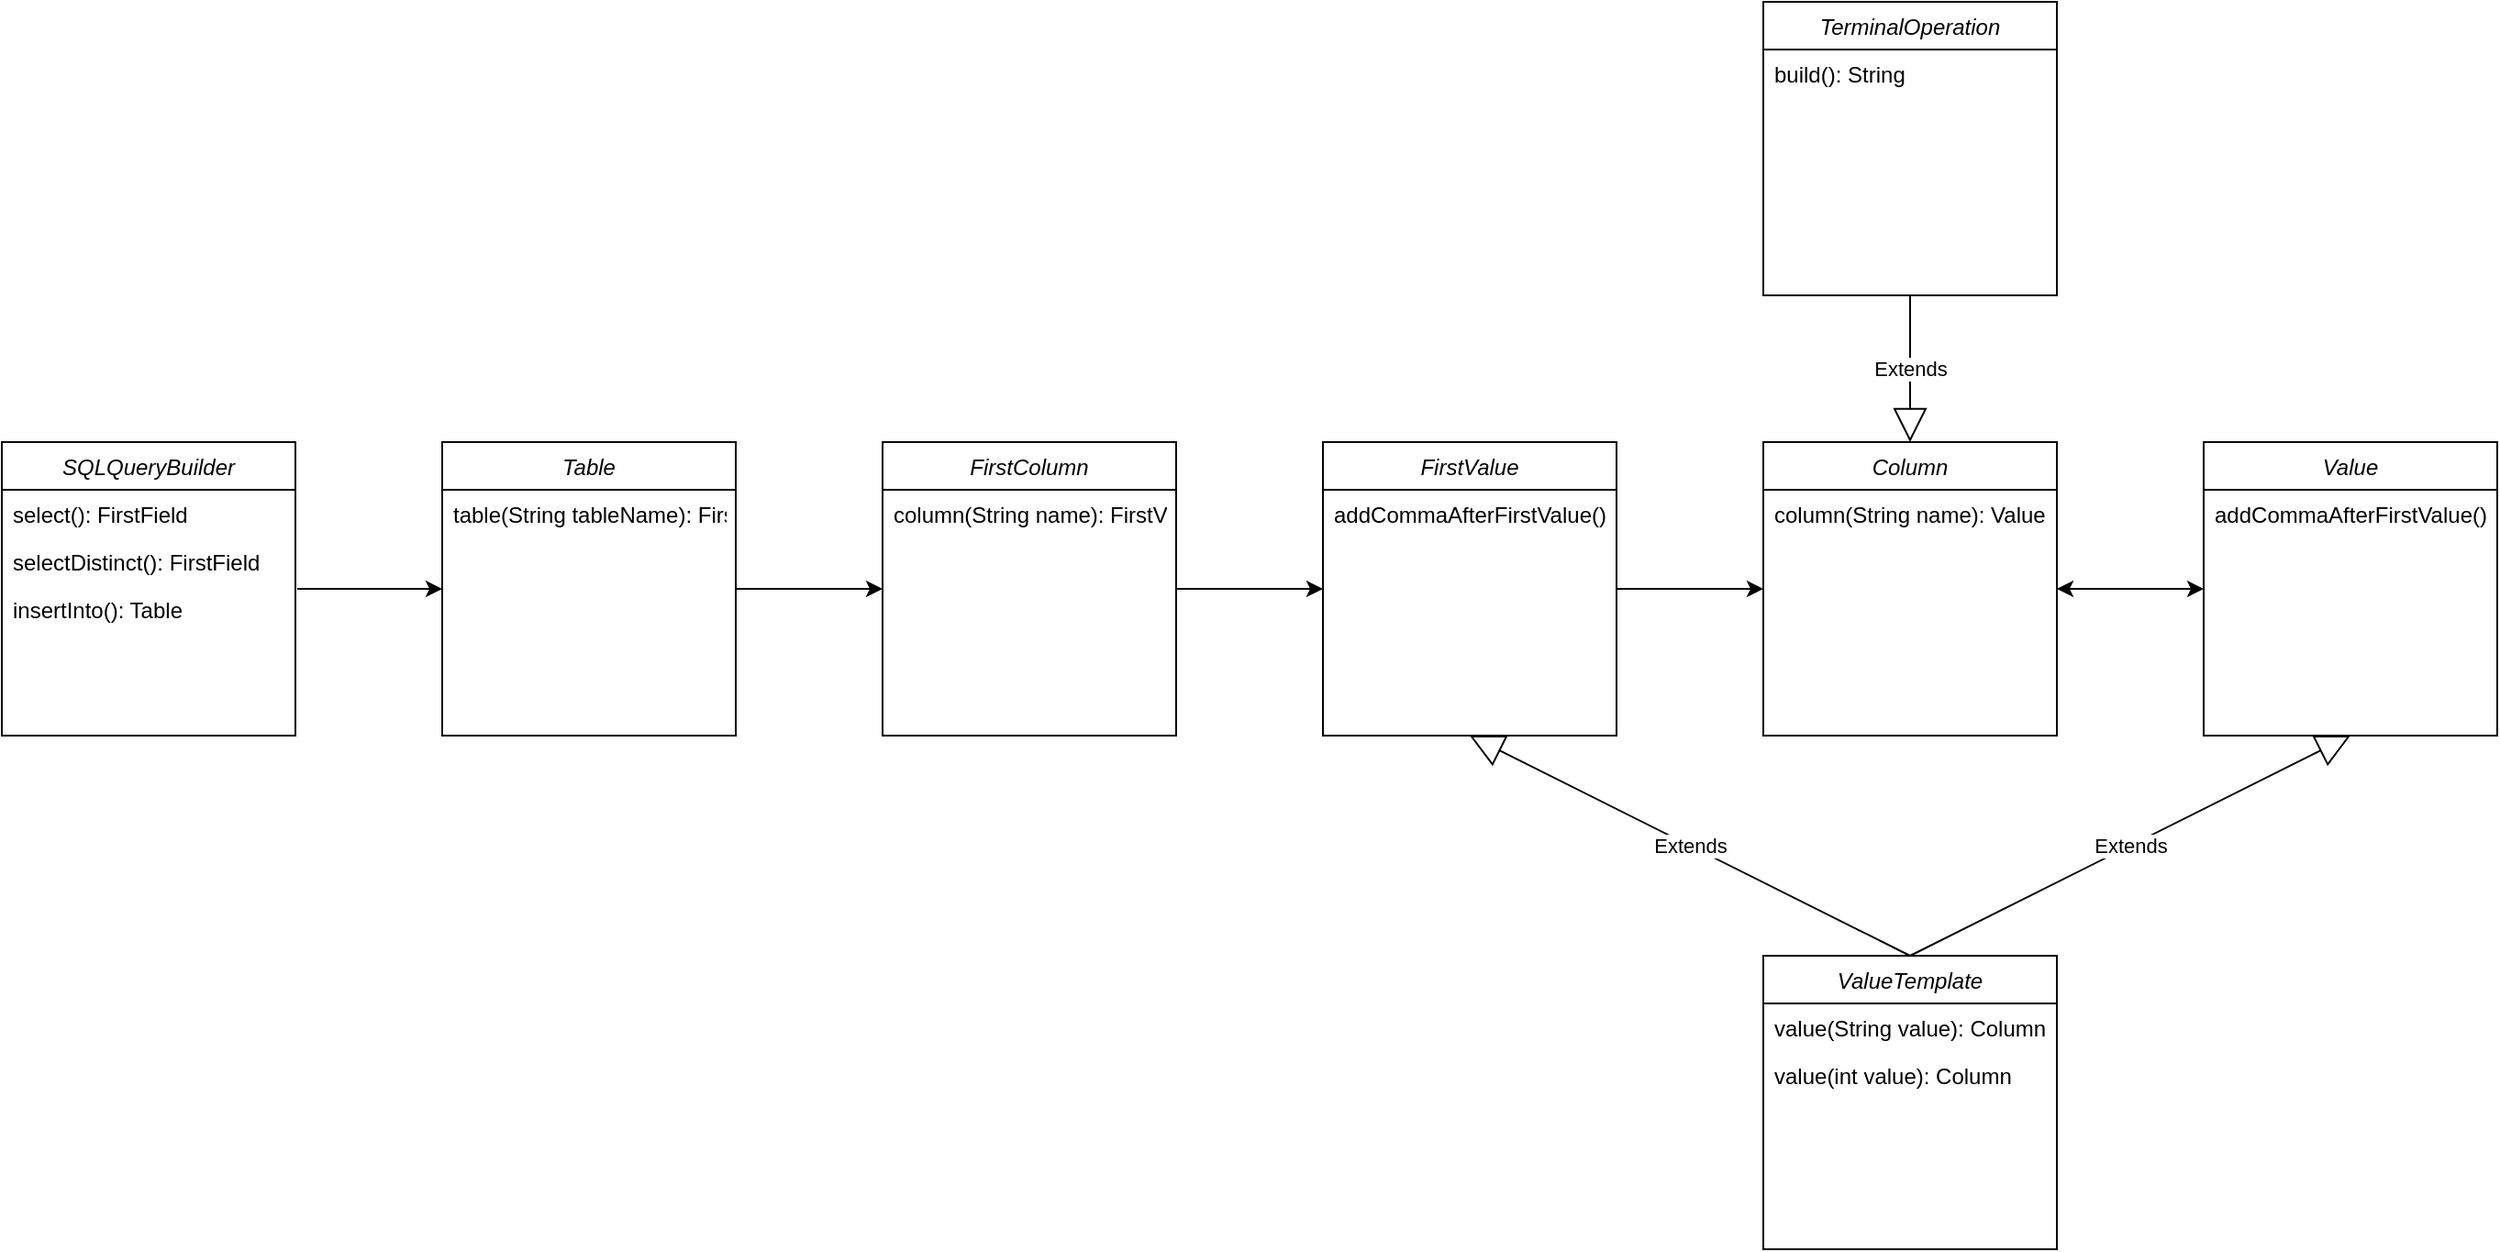 <mxfile version="14.6.7" type="device" pages="2"><diagram id="C5RBs43oDa-KdzZeNtuy" name="Page-1"><mxGraphModel dx="1026" dy="393" grid="1" gridSize="10" guides="1" tooltips="1" connect="1" arrows="1" fold="1" page="1" pageScale="1" pageWidth="827" pageHeight="1169" math="0" shadow="0"><root><mxCell id="WIyWlLk6GJQsqaUBKTNV-0"/><mxCell id="WIyWlLk6GJQsqaUBKTNV-1" parent="WIyWlLk6GJQsqaUBKTNV-0"/><mxCell id="zkfFHV4jXpPFQw0GAbJ--0" value="SQLQueryBuilder" style="swimlane;fontStyle=2;align=center;verticalAlign=top;childLayout=stackLayout;horizontal=1;startSize=26;horizontalStack=0;resizeParent=1;resizeLast=0;collapsible=1;marginBottom=0;rounded=0;shadow=0;strokeWidth=1;" parent="WIyWlLk6GJQsqaUBKTNV-1" vertex="1"><mxGeometry x="40" y="320" width="160" height="160" as="geometry"><mxRectangle x="230" y="140" width="160" height="26" as="alternateBounds"/></mxGeometry></mxCell><mxCell id="zkfFHV4jXpPFQw0GAbJ--1" value="select(): FirstField" style="text;align=left;verticalAlign=top;spacingLeft=4;spacingRight=4;overflow=hidden;rotatable=0;points=[[0,0.5],[1,0.5]];portConstraint=eastwest;" parent="zkfFHV4jXpPFQw0GAbJ--0" vertex="1"><mxGeometry y="26" width="160" height="26" as="geometry"/></mxCell><mxCell id="zkfFHV4jXpPFQw0GAbJ--2" value="selectDistinct(): FirstField" style="text;align=left;verticalAlign=top;spacingLeft=4;spacingRight=4;overflow=hidden;rotatable=0;points=[[0,0.5],[1,0.5]];portConstraint=eastwest;rounded=0;shadow=0;html=0;" parent="zkfFHV4jXpPFQw0GAbJ--0" vertex="1"><mxGeometry y="52" width="160" height="26" as="geometry"/></mxCell><mxCell id="zkfFHV4jXpPFQw0GAbJ--3" value="insertInto(): Table" style="text;align=left;verticalAlign=top;spacingLeft=4;spacingRight=4;overflow=hidden;rotatable=0;points=[[0,0.5],[1,0.5]];portConstraint=eastwest;rounded=0;shadow=0;html=0;" parent="zkfFHV4jXpPFQw0GAbJ--0" vertex="1"><mxGeometry y="78" width="160" height="26" as="geometry"/></mxCell><mxCell id="-A2ZZHXAHAgVEaAdOD_s-1" value="Column" style="swimlane;fontStyle=2;align=center;verticalAlign=top;childLayout=stackLayout;horizontal=1;startSize=26;horizontalStack=0;resizeParent=1;resizeLast=0;collapsible=1;marginBottom=0;rounded=0;shadow=0;strokeWidth=1;" parent="WIyWlLk6GJQsqaUBKTNV-1" vertex="1"><mxGeometry x="1000" y="320" width="160" height="160" as="geometry"><mxRectangle x="230" y="140" width="160" height="26" as="alternateBounds"/></mxGeometry></mxCell><mxCell id="-A2ZZHXAHAgVEaAdOD_s-2" value="column(String name): Value" style="text;align=left;verticalAlign=top;spacingLeft=4;spacingRight=4;overflow=hidden;rotatable=0;points=[[0,0.5],[1,0.5]];portConstraint=eastwest;" parent="-A2ZZHXAHAgVEaAdOD_s-1" vertex="1"><mxGeometry y="26" width="160" height="26" as="geometry"/></mxCell><mxCell id="-A2ZZHXAHAgVEaAdOD_s-5" value="Value" style="swimlane;fontStyle=2;align=center;verticalAlign=top;childLayout=stackLayout;horizontal=1;startSize=26;horizontalStack=0;resizeParent=1;resizeLast=0;collapsible=1;marginBottom=0;rounded=0;shadow=0;strokeWidth=1;" parent="WIyWlLk6GJQsqaUBKTNV-1" vertex="1"><mxGeometry x="1240" y="320" width="160" height="160" as="geometry"><mxRectangle x="230" y="140" width="160" height="26" as="alternateBounds"/></mxGeometry></mxCell><mxCell id="qONYVviZJ_9CY08xs7ug-9" value="addCommaAfterFirstValue(): void" style="text;align=left;verticalAlign=top;spacingLeft=4;spacingRight=4;overflow=hidden;rotatable=0;points=[[0,0.5],[1,0.5]];portConstraint=eastwest;" parent="-A2ZZHXAHAgVEaAdOD_s-5" vertex="1"><mxGeometry y="26" width="160" height="26" as="geometry"/></mxCell><mxCell id="-A2ZZHXAHAgVEaAdOD_s-8" value="" style="endArrow=classic;startArrow=classic;html=1;exitX=1;exitY=0.5;exitDx=0;exitDy=0;entryX=0;entryY=0.5;entryDx=0;entryDy=0;" parent="WIyWlLk6GJQsqaUBKTNV-1" source="-A2ZZHXAHAgVEaAdOD_s-1" target="-A2ZZHXAHAgVEaAdOD_s-5" edge="1"><mxGeometry width="50" height="50" relative="1" as="geometry"><mxPoint x="926.96" y="408.988" as="sourcePoint"/><mxPoint x="1010" y="410" as="targetPoint"/></mxGeometry></mxCell><mxCell id="-py5aU6PussctRNMn0C5-0" value="" style="endArrow=classic;html=1;entryX=0;entryY=0.5;entryDx=0;entryDy=0;" parent="WIyWlLk6GJQsqaUBKTNV-1" target="-py5aU6PussctRNMn0C5-1" edge="1"><mxGeometry width="50" height="50" relative="1" as="geometry"><mxPoint x="201" y="400" as="sourcePoint"/><mxPoint x="440" y="450" as="targetPoint"/></mxGeometry></mxCell><mxCell id="-py5aU6PussctRNMn0C5-1" value="Table" style="swimlane;fontStyle=2;align=center;verticalAlign=top;childLayout=stackLayout;horizontal=1;startSize=26;horizontalStack=0;resizeParent=1;resizeLast=0;collapsible=1;marginBottom=0;rounded=0;shadow=0;strokeWidth=1;" parent="WIyWlLk6GJQsqaUBKTNV-1" vertex="1"><mxGeometry x="280" y="320" width="160" height="160" as="geometry"><mxRectangle x="230" y="140" width="160" height="26" as="alternateBounds"/></mxGeometry></mxCell><mxCell id="-py5aU6PussctRNMn0C5-2" value="table(String tableName): FirstColumn" style="text;align=left;verticalAlign=top;spacingLeft=4;spacingRight=4;overflow=hidden;rotatable=0;points=[[0,0.5],[1,0.5]];portConstraint=eastwest;" parent="-py5aU6PussctRNMn0C5-1" vertex="1"><mxGeometry y="26" width="160" height="26" as="geometry"/></mxCell><mxCell id="-py5aU6PussctRNMn0C5-3" value="" style="endArrow=classic;html=1;entryX=0;entryY=0.5;entryDx=0;entryDy=0;exitX=1;exitY=0.5;exitDx=0;exitDy=0;" parent="WIyWlLk6GJQsqaUBKTNV-1" source="-py5aU6PussctRNMn0C5-1" target="qONYVviZJ_9CY08xs7ug-0" edge="1"><mxGeometry width="50" height="50" relative="1" as="geometry"><mxPoint x="211" y="410" as="sourcePoint"/><mxPoint x="290" y="410" as="targetPoint"/></mxGeometry></mxCell><mxCell id="qONYVviZJ_9CY08xs7ug-0" value="FirstColumn" style="swimlane;fontStyle=2;align=center;verticalAlign=top;childLayout=stackLayout;horizontal=1;startSize=26;horizontalStack=0;resizeParent=1;resizeLast=0;collapsible=1;marginBottom=0;rounded=0;shadow=0;strokeWidth=1;" parent="WIyWlLk6GJQsqaUBKTNV-1" vertex="1"><mxGeometry x="520" y="320" width="160" height="160" as="geometry"><mxRectangle x="230" y="140" width="160" height="26" as="alternateBounds"/></mxGeometry></mxCell><mxCell id="qONYVviZJ_9CY08xs7ug-1" value="column(String name): FirstValue" style="text;align=left;verticalAlign=top;spacingLeft=4;spacingRight=4;overflow=hidden;rotatable=0;points=[[0,0.5],[1,0.5]];portConstraint=eastwest;" parent="qONYVviZJ_9CY08xs7ug-0" vertex="1"><mxGeometry y="26" width="160" height="26" as="geometry"/></mxCell><mxCell id="qONYVviZJ_9CY08xs7ug-2" value="FirstValue" style="swimlane;fontStyle=2;align=center;verticalAlign=top;childLayout=stackLayout;horizontal=1;startSize=26;horizontalStack=0;resizeParent=1;resizeLast=0;collapsible=1;marginBottom=0;rounded=0;shadow=0;strokeWidth=1;" parent="WIyWlLk6GJQsqaUBKTNV-1" vertex="1"><mxGeometry x="760" y="320" width="160" height="160" as="geometry"><mxRectangle x="230" y="140" width="160" height="26" as="alternateBounds"/></mxGeometry></mxCell><mxCell id="qONYVviZJ_9CY08xs7ug-3" value="addCommaAfterFirstValue(): void" style="text;align=left;verticalAlign=top;spacingLeft=4;spacingRight=4;overflow=hidden;rotatable=0;points=[[0,0.5],[1,0.5]];portConstraint=eastwest;" parent="qONYVviZJ_9CY08xs7ug-2" vertex="1"><mxGeometry y="26" width="160" height="26" as="geometry"/></mxCell><mxCell id="qONYVviZJ_9CY08xs7ug-4" value="" style="endArrow=classic;html=1;entryX=0;entryY=0.5;entryDx=0;entryDy=0;exitX=1;exitY=0.5;exitDx=0;exitDy=0;" parent="WIyWlLk6GJQsqaUBKTNV-1" source="qONYVviZJ_9CY08xs7ug-0" target="qONYVviZJ_9CY08xs7ug-2" edge="1"><mxGeometry width="50" height="50" relative="1" as="geometry"><mxPoint x="450" y="170" as="sourcePoint"/><mxPoint x="530" y="410" as="targetPoint"/></mxGeometry></mxCell><mxCell id="qONYVviZJ_9CY08xs7ug-5" value="" style="endArrow=classic;html=1;entryX=0;entryY=0.5;entryDx=0;entryDy=0;exitX=1;exitY=0.5;exitDx=0;exitDy=0;" parent="WIyWlLk6GJQsqaUBKTNV-1" source="qONYVviZJ_9CY08xs7ug-2" target="-A2ZZHXAHAgVEaAdOD_s-1" edge="1"><mxGeometry width="50" height="50" relative="1" as="geometry"><mxPoint x="690" y="410" as="sourcePoint"/><mxPoint x="770" y="410" as="targetPoint"/></mxGeometry></mxCell><mxCell id="qONYVviZJ_9CY08xs7ug-6" value="ValueTemplate" style="swimlane;fontStyle=2;align=center;verticalAlign=top;childLayout=stackLayout;horizontal=1;startSize=26;horizontalStack=0;resizeParent=1;resizeLast=0;collapsible=1;marginBottom=0;rounded=0;shadow=0;strokeWidth=1;" parent="WIyWlLk6GJQsqaUBKTNV-1" vertex="1"><mxGeometry x="1000" y="600" width="160" height="160" as="geometry"><mxRectangle x="230" y="140" width="160" height="26" as="alternateBounds"/></mxGeometry></mxCell><mxCell id="qONYVviZJ_9CY08xs7ug-7" value="value(String value): Column" style="text;align=left;verticalAlign=top;spacingLeft=4;spacingRight=4;overflow=hidden;rotatable=0;points=[[0,0.5],[1,0.5]];portConstraint=eastwest;" parent="qONYVviZJ_9CY08xs7ug-6" vertex="1"><mxGeometry y="26" width="160" height="26" as="geometry"/></mxCell><mxCell id="qONYVviZJ_9CY08xs7ug-8" value="value(int value): Column" style="text;align=left;verticalAlign=top;spacingLeft=4;spacingRight=4;overflow=hidden;rotatable=0;points=[[0,0.5],[1,0.5]];portConstraint=eastwest;" parent="qONYVviZJ_9CY08xs7ug-6" vertex="1"><mxGeometry y="52" width="160" height="26" as="geometry"/></mxCell><mxCell id="qONYVviZJ_9CY08xs7ug-10" value="Extends" style="endArrow=block;endSize=16;endFill=0;html=1;entryX=0.5;entryY=1;entryDx=0;entryDy=0;exitX=0.5;exitY=0;exitDx=0;exitDy=0;" parent="WIyWlLk6GJQsqaUBKTNV-1" source="qONYVviZJ_9CY08xs7ug-6" target="qONYVviZJ_9CY08xs7ug-2" edge="1"><mxGeometry width="160" relative="1" as="geometry"><mxPoint x="940" y="560" as="sourcePoint"/><mxPoint x="1100" y="560" as="targetPoint"/></mxGeometry></mxCell><mxCell id="qONYVviZJ_9CY08xs7ug-11" value="Extends" style="endArrow=block;endSize=16;endFill=0;html=1;entryX=0.5;entryY=1;entryDx=0;entryDy=0;exitX=0.5;exitY=0;exitDx=0;exitDy=0;" parent="WIyWlLk6GJQsqaUBKTNV-1" source="qONYVviZJ_9CY08xs7ug-6" target="-A2ZZHXAHAgVEaAdOD_s-5" edge="1"><mxGeometry width="160" relative="1" as="geometry"><mxPoint x="1090" y="610" as="sourcePoint"/><mxPoint x="850" y="490" as="targetPoint"/></mxGeometry></mxCell><mxCell id="xsJKG0NmloX20EJAKpzb-0" value="TerminalOperation" style="swimlane;fontStyle=2;align=center;verticalAlign=top;childLayout=stackLayout;horizontal=1;startSize=26;horizontalStack=0;resizeParent=1;resizeLast=0;collapsible=1;marginBottom=0;rounded=0;shadow=0;strokeWidth=1;" vertex="1" parent="WIyWlLk6GJQsqaUBKTNV-1"><mxGeometry x="1000" y="80" width="160" height="160" as="geometry"><mxRectangle x="230" y="140" width="160" height="26" as="alternateBounds"/></mxGeometry></mxCell><mxCell id="xsJKG0NmloX20EJAKpzb-1" value="build(): String" style="text;align=left;verticalAlign=top;spacingLeft=4;spacingRight=4;overflow=hidden;rotatable=0;points=[[0,0.5],[1,0.5]];portConstraint=eastwest;" vertex="1" parent="xsJKG0NmloX20EJAKpzb-0"><mxGeometry y="26" width="160" height="26" as="geometry"/></mxCell><mxCell id="xsJKG0NmloX20EJAKpzb-2" value="Extends" style="endArrow=block;endSize=16;endFill=0;html=1;entryX=0.5;entryY=0;entryDx=0;entryDy=0;exitX=0.5;exitY=1;exitDx=0;exitDy=0;" edge="1" parent="WIyWlLk6GJQsqaUBKTNV-1" source="xsJKG0NmloX20EJAKpzb-0" target="-A2ZZHXAHAgVEaAdOD_s-1"><mxGeometry width="160" relative="1" as="geometry"><mxPoint x="1090" y="610" as="sourcePoint"/><mxPoint x="850" y="490" as="targetPoint"/></mxGeometry></mxCell></root></mxGraphModel></diagram><diagram id="Rwzb_fwGRFrUSgduJv_B" name="Page-2"><mxGraphModel dx="1026" dy="393" grid="1" gridSize="10" guides="1" tooltips="1" connect="1" arrows="1" fold="1" page="1" pageScale="1" pageWidth="850" pageHeight="1100" math="0" shadow="0"><root><mxCell id="NJ8By8AiVWSf_DSNwfE--0"/><mxCell id="NJ8By8AiVWSf_DSNwfE--1" parent="NJ8By8AiVWSf_DSNwfE--0"/></root></mxGraphModel></diagram></mxfile>